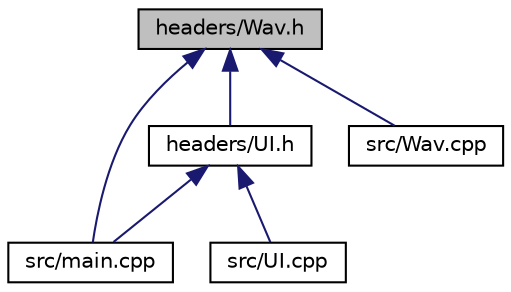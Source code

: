 digraph "headers/Wav.h"
{
 // LATEX_PDF_SIZE
  edge [fontname="Helvetica",fontsize="10",labelfontname="Helvetica",labelfontsize="10"];
  node [fontname="Helvetica",fontsize="10",shape=record];
  Node1 [label="headers/Wav.h",height=0.2,width=0.4,color="black", fillcolor="grey75", style="filled", fontcolor="black",tooltip=" "];
  Node1 -> Node2 [dir="back",color="midnightblue",fontsize="10",style="solid"];
  Node2 [label="headers/UI.h",height=0.2,width=0.4,color="black", fillcolor="white", style="filled",URL="$d7/d23/UI_8h.html",tooltip=" "];
  Node2 -> Node3 [dir="back",color="midnightblue",fontsize="10",style="solid"];
  Node3 [label="src/main.cpp",height=0.2,width=0.4,color="black", fillcolor="white", style="filled",URL="$df/d0a/main_8cpp.html",tooltip="Main."];
  Node2 -> Node4 [dir="back",color="midnightblue",fontsize="10",style="solid"];
  Node4 [label="src/UI.cpp",height=0.2,width=0.4,color="black", fillcolor="white", style="filled",URL="$d6/d50/UI_8cpp.html",tooltip=" "];
  Node1 -> Node3 [dir="back",color="midnightblue",fontsize="10",style="solid"];
  Node1 -> Node5 [dir="back",color="midnightblue",fontsize="10",style="solid"];
  Node5 [label="src/Wav.cpp",height=0.2,width=0.4,color="black", fillcolor="white", style="filled",URL="$df/d14/Wav_8cpp.html",tooltip=" "];
}

